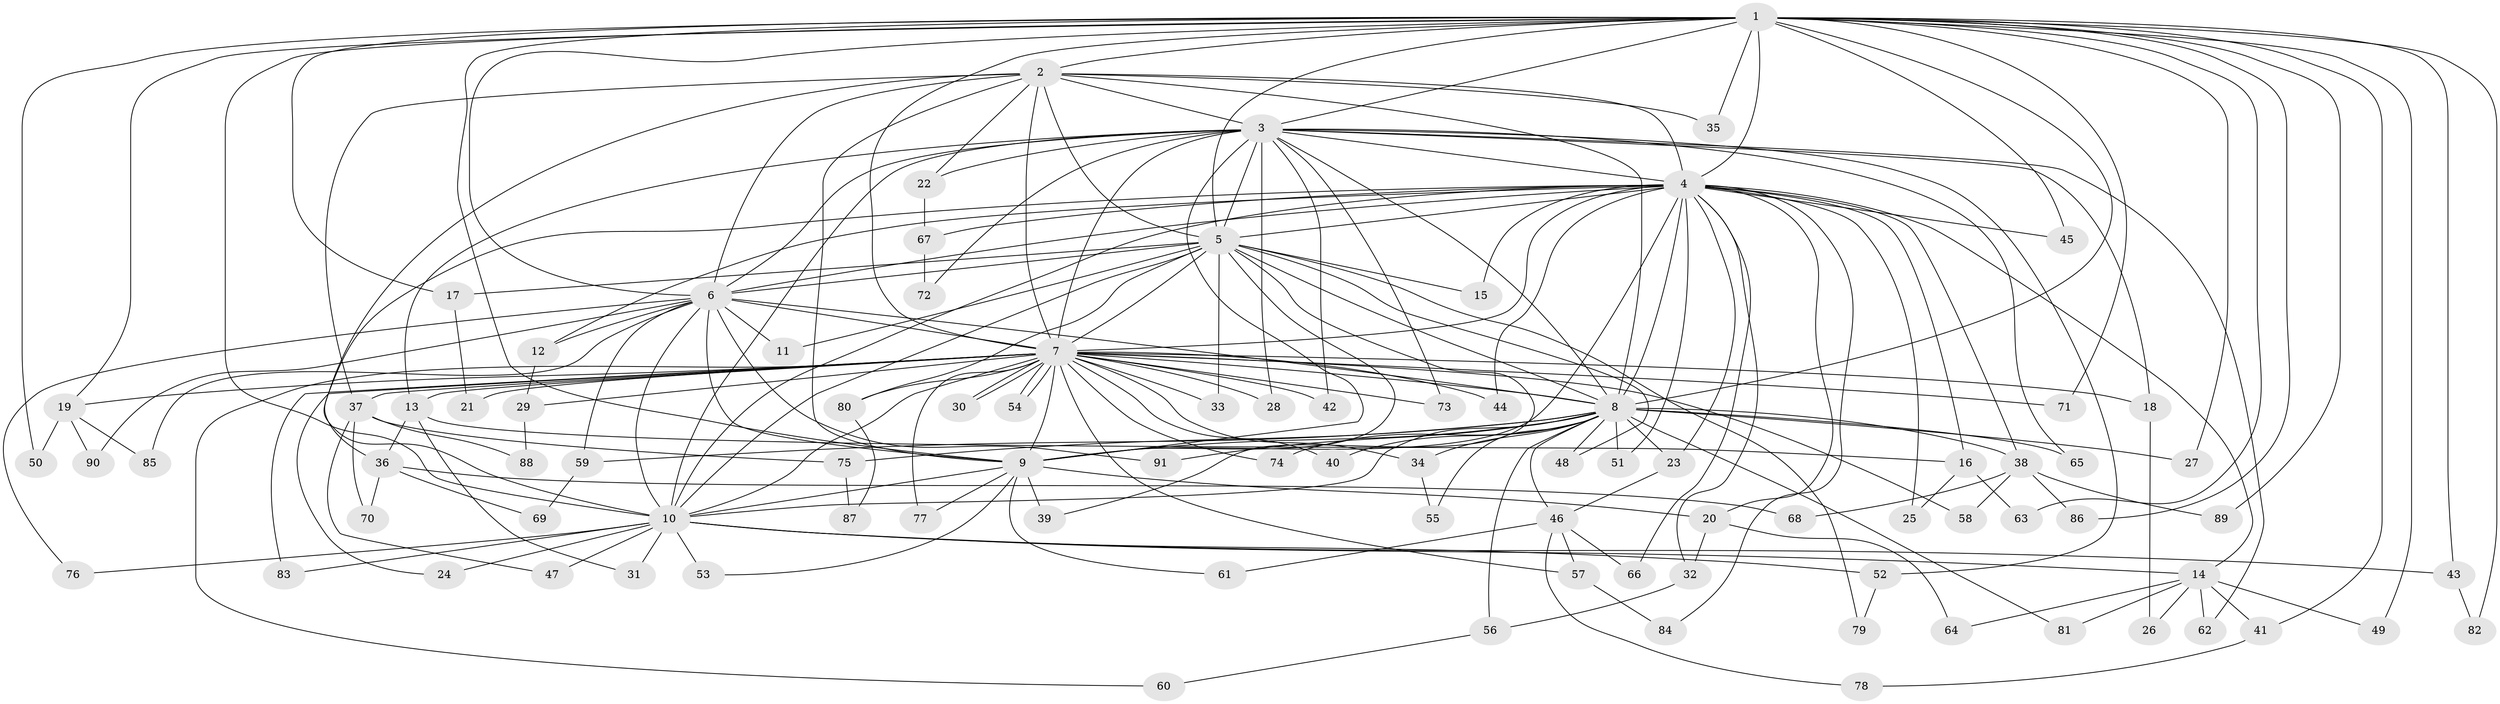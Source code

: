// coarse degree distribution, {27: 0.013888888888888888, 10: 0.013888888888888888, 17: 0.013888888888888888, 21: 0.013888888888888888, 35: 0.013888888888888888, 14: 0.013888888888888888, 23: 0.013888888888888888, 11: 0.013888888888888888, 2: 0.5833333333333334, 6: 0.05555555555555555, 8: 0.013888888888888888, 3: 0.125, 4: 0.041666666666666664, 1: 0.05555555555555555, 5: 0.013888888888888888}
// Generated by graph-tools (version 1.1) at 2025/23/03/03/25 07:23:38]
// undirected, 91 vertices, 207 edges
graph export_dot {
graph [start="1"]
  node [color=gray90,style=filled];
  1;
  2;
  3;
  4;
  5;
  6;
  7;
  8;
  9;
  10;
  11;
  12;
  13;
  14;
  15;
  16;
  17;
  18;
  19;
  20;
  21;
  22;
  23;
  24;
  25;
  26;
  27;
  28;
  29;
  30;
  31;
  32;
  33;
  34;
  35;
  36;
  37;
  38;
  39;
  40;
  41;
  42;
  43;
  44;
  45;
  46;
  47;
  48;
  49;
  50;
  51;
  52;
  53;
  54;
  55;
  56;
  57;
  58;
  59;
  60;
  61;
  62;
  63;
  64;
  65;
  66;
  67;
  68;
  69;
  70;
  71;
  72;
  73;
  74;
  75;
  76;
  77;
  78;
  79;
  80;
  81;
  82;
  83;
  84;
  85;
  86;
  87;
  88;
  89;
  90;
  91;
  1 -- 2;
  1 -- 3;
  1 -- 4;
  1 -- 5;
  1 -- 6;
  1 -- 7;
  1 -- 8;
  1 -- 9;
  1 -- 10;
  1 -- 17;
  1 -- 19;
  1 -- 27;
  1 -- 35;
  1 -- 41;
  1 -- 43;
  1 -- 45;
  1 -- 49;
  1 -- 50;
  1 -- 63;
  1 -- 71;
  1 -- 82;
  1 -- 86;
  1 -- 89;
  2 -- 3;
  2 -- 4;
  2 -- 5;
  2 -- 6;
  2 -- 7;
  2 -- 8;
  2 -- 9;
  2 -- 10;
  2 -- 22;
  2 -- 35;
  2 -- 37;
  3 -- 4;
  3 -- 5;
  3 -- 6;
  3 -- 7;
  3 -- 8;
  3 -- 9;
  3 -- 10;
  3 -- 13;
  3 -- 18;
  3 -- 22;
  3 -- 28;
  3 -- 42;
  3 -- 52;
  3 -- 62;
  3 -- 65;
  3 -- 72;
  3 -- 73;
  4 -- 5;
  4 -- 6;
  4 -- 7;
  4 -- 8;
  4 -- 9;
  4 -- 10;
  4 -- 12;
  4 -- 14;
  4 -- 15;
  4 -- 16;
  4 -- 20;
  4 -- 23;
  4 -- 25;
  4 -- 32;
  4 -- 36;
  4 -- 38;
  4 -- 44;
  4 -- 45;
  4 -- 51;
  4 -- 66;
  4 -- 67;
  4 -- 84;
  5 -- 6;
  5 -- 7;
  5 -- 8;
  5 -- 9;
  5 -- 10;
  5 -- 11;
  5 -- 15;
  5 -- 17;
  5 -- 33;
  5 -- 39;
  5 -- 48;
  5 -- 79;
  5 -- 80;
  6 -- 7;
  6 -- 8;
  6 -- 9;
  6 -- 10;
  6 -- 11;
  6 -- 12;
  6 -- 59;
  6 -- 76;
  6 -- 85;
  6 -- 90;
  6 -- 91;
  7 -- 8;
  7 -- 9;
  7 -- 10;
  7 -- 13;
  7 -- 18;
  7 -- 19;
  7 -- 21;
  7 -- 24;
  7 -- 28;
  7 -- 29;
  7 -- 30;
  7 -- 30;
  7 -- 33;
  7 -- 34;
  7 -- 37;
  7 -- 40;
  7 -- 42;
  7 -- 44;
  7 -- 54;
  7 -- 54;
  7 -- 57;
  7 -- 58;
  7 -- 60;
  7 -- 71;
  7 -- 73;
  7 -- 74;
  7 -- 77;
  7 -- 80;
  7 -- 83;
  8 -- 9;
  8 -- 10;
  8 -- 23;
  8 -- 27;
  8 -- 34;
  8 -- 38;
  8 -- 40;
  8 -- 46;
  8 -- 48;
  8 -- 51;
  8 -- 55;
  8 -- 56;
  8 -- 59;
  8 -- 65;
  8 -- 74;
  8 -- 75;
  8 -- 81;
  8 -- 91;
  9 -- 10;
  9 -- 20;
  9 -- 39;
  9 -- 53;
  9 -- 61;
  9 -- 77;
  10 -- 14;
  10 -- 24;
  10 -- 31;
  10 -- 43;
  10 -- 47;
  10 -- 52;
  10 -- 53;
  10 -- 76;
  10 -- 83;
  12 -- 29;
  13 -- 16;
  13 -- 31;
  13 -- 36;
  14 -- 26;
  14 -- 41;
  14 -- 49;
  14 -- 62;
  14 -- 64;
  14 -- 81;
  16 -- 25;
  16 -- 63;
  17 -- 21;
  18 -- 26;
  19 -- 50;
  19 -- 85;
  19 -- 90;
  20 -- 32;
  20 -- 64;
  22 -- 67;
  23 -- 46;
  29 -- 88;
  32 -- 56;
  34 -- 55;
  36 -- 68;
  36 -- 69;
  36 -- 70;
  37 -- 47;
  37 -- 70;
  37 -- 75;
  37 -- 88;
  38 -- 58;
  38 -- 68;
  38 -- 86;
  38 -- 89;
  41 -- 78;
  43 -- 82;
  46 -- 57;
  46 -- 61;
  46 -- 66;
  46 -- 78;
  52 -- 79;
  56 -- 60;
  57 -- 84;
  59 -- 69;
  67 -- 72;
  75 -- 87;
  80 -- 87;
}
